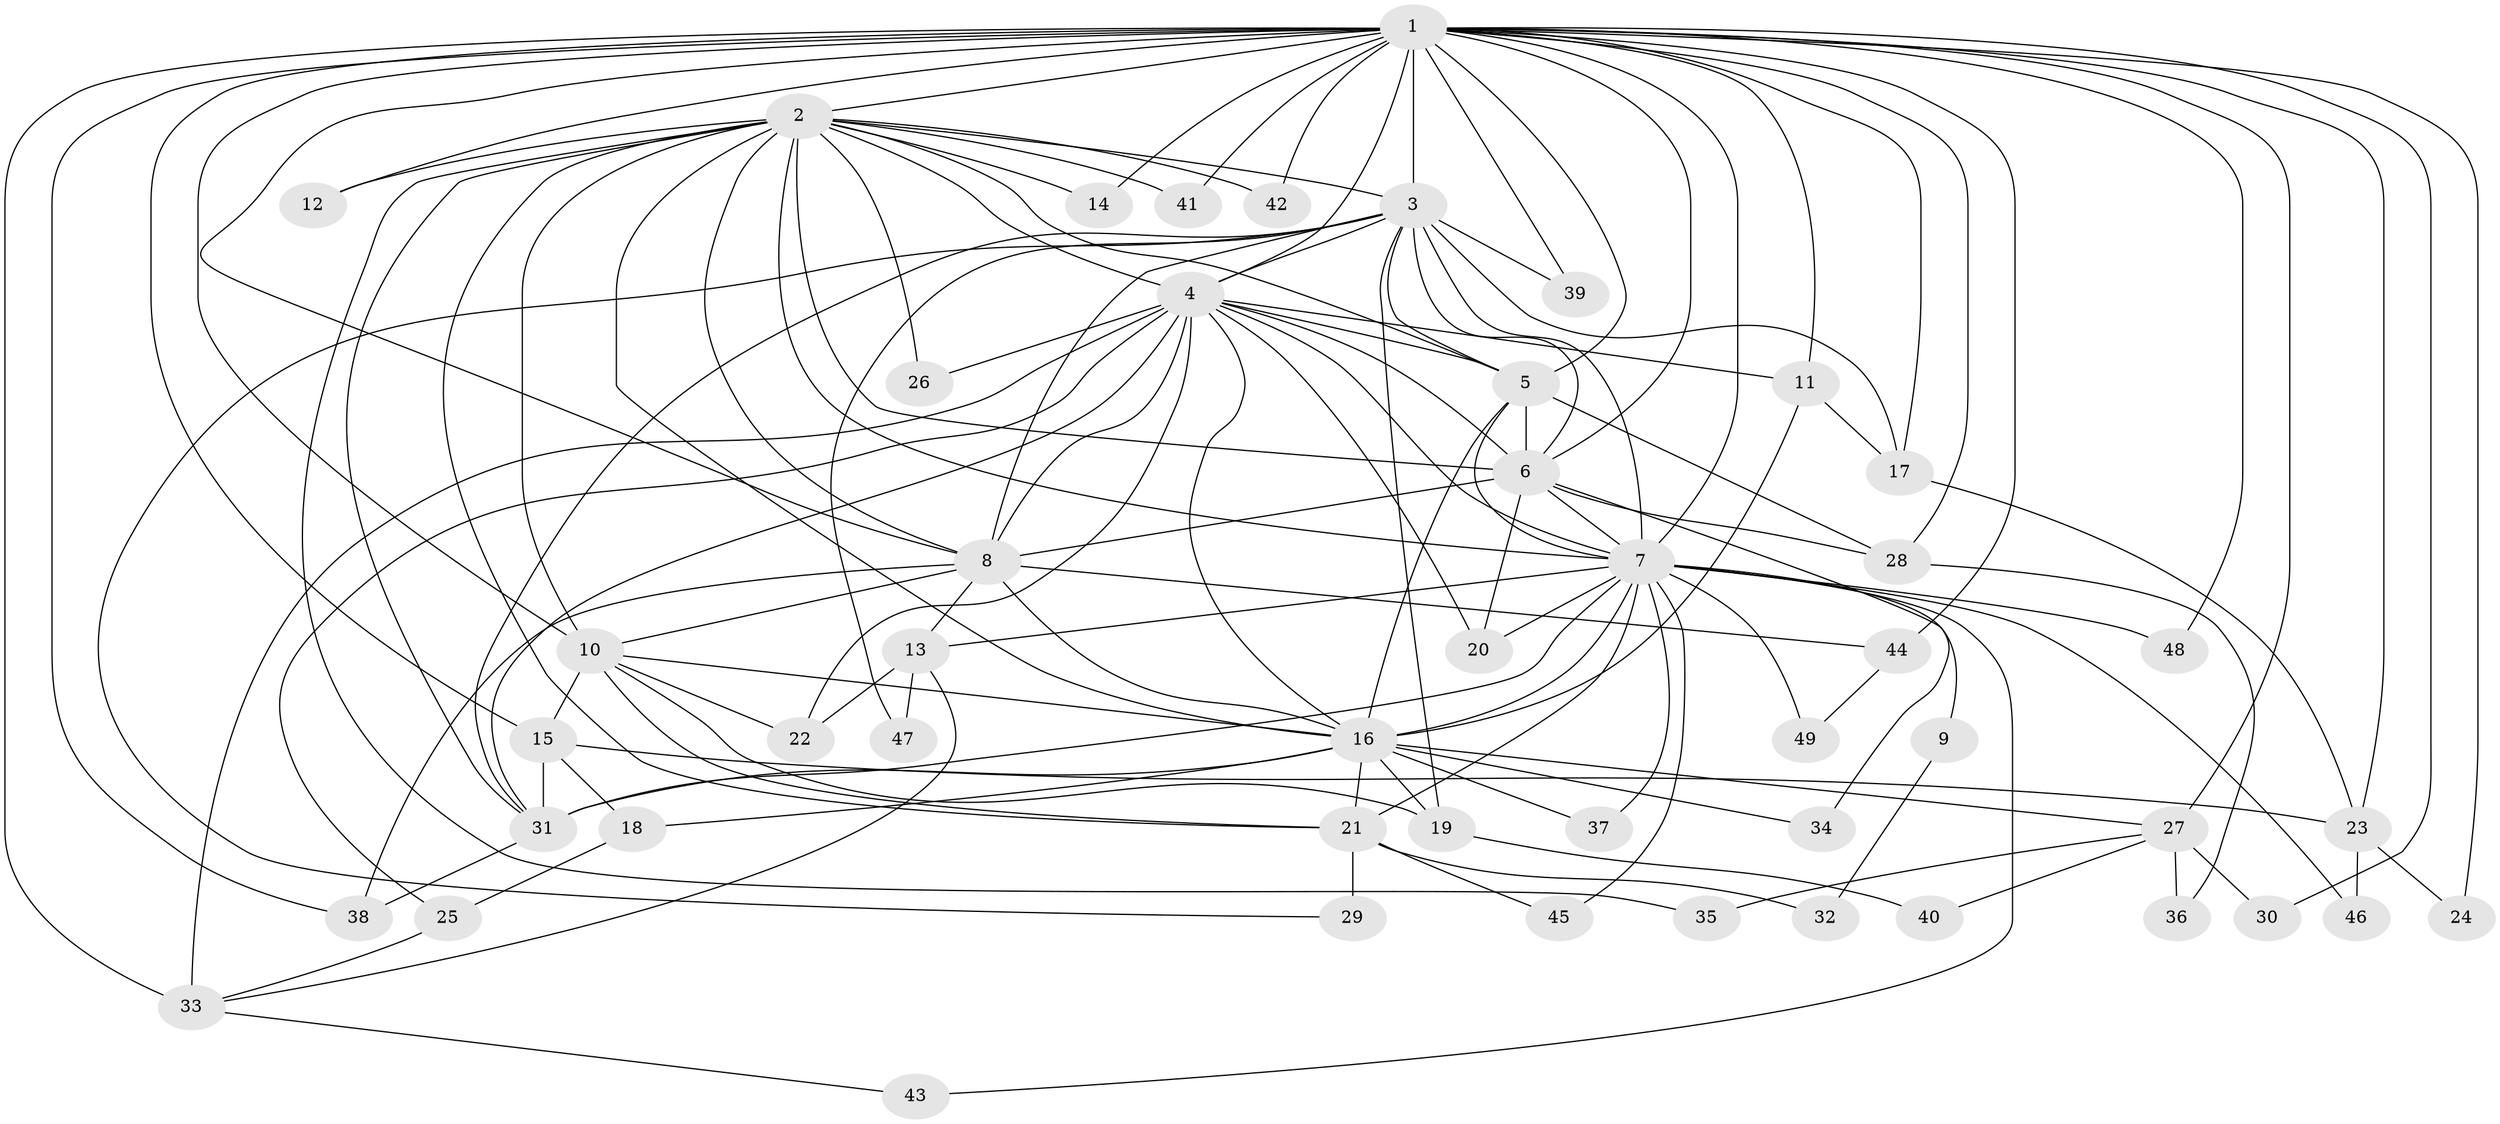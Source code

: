 // original degree distribution, {18: 0.020618556701030927, 16: 0.010309278350515464, 22: 0.010309278350515464, 23: 0.020618556701030927, 14: 0.010309278350515464, 24: 0.010309278350515464, 25: 0.010309278350515464, 19: 0.010309278350515464, 4: 0.09278350515463918, 3: 0.15463917525773196, 2: 0.5670103092783505, 5: 0.05154639175257732, 6: 0.010309278350515464, 7: 0.020618556701030927}
// Generated by graph-tools (version 1.1) at 2025/34/03/09/25 02:34:58]
// undirected, 49 vertices, 128 edges
graph export_dot {
graph [start="1"]
  node [color=gray90,style=filled];
  1;
  2;
  3;
  4;
  5;
  6;
  7;
  8;
  9;
  10;
  11;
  12;
  13;
  14;
  15;
  16;
  17;
  18;
  19;
  20;
  21;
  22;
  23;
  24;
  25;
  26;
  27;
  28;
  29;
  30;
  31;
  32;
  33;
  34;
  35;
  36;
  37;
  38;
  39;
  40;
  41;
  42;
  43;
  44;
  45;
  46;
  47;
  48;
  49;
  1 -- 2 [weight=4.0];
  1 -- 3 [weight=4.0];
  1 -- 4 [weight=2.0];
  1 -- 5 [weight=3.0];
  1 -- 6 [weight=2.0];
  1 -- 7 [weight=2.0];
  1 -- 8 [weight=1.0];
  1 -- 10 [weight=1.0];
  1 -- 11 [weight=1.0];
  1 -- 12 [weight=1.0];
  1 -- 14 [weight=2.0];
  1 -- 15 [weight=1.0];
  1 -- 17 [weight=2.0];
  1 -- 23 [weight=1.0];
  1 -- 24 [weight=1.0];
  1 -- 27 [weight=2.0];
  1 -- 28 [weight=1.0];
  1 -- 30 [weight=1.0];
  1 -- 33 [weight=1.0];
  1 -- 38 [weight=1.0];
  1 -- 39 [weight=1.0];
  1 -- 41 [weight=1.0];
  1 -- 42 [weight=1.0];
  1 -- 44 [weight=1.0];
  1 -- 48 [weight=1.0];
  2 -- 3 [weight=4.0];
  2 -- 4 [weight=2.0];
  2 -- 5 [weight=3.0];
  2 -- 6 [weight=2.0];
  2 -- 7 [weight=2.0];
  2 -- 8 [weight=2.0];
  2 -- 10 [weight=10.0];
  2 -- 12 [weight=1.0];
  2 -- 14 [weight=1.0];
  2 -- 16 [weight=1.0];
  2 -- 21 [weight=1.0];
  2 -- 26 [weight=1.0];
  2 -- 31 [weight=1.0];
  2 -- 35 [weight=1.0];
  2 -- 41 [weight=1.0];
  2 -- 42 [weight=1.0];
  3 -- 4 [weight=3.0];
  3 -- 5 [weight=2.0];
  3 -- 6 [weight=2.0];
  3 -- 7 [weight=3.0];
  3 -- 8 [weight=7.0];
  3 -- 17 [weight=1.0];
  3 -- 19 [weight=1.0];
  3 -- 29 [weight=1.0];
  3 -- 31 [weight=1.0];
  3 -- 39 [weight=1.0];
  3 -- 47 [weight=1.0];
  4 -- 5 [weight=1.0];
  4 -- 6 [weight=2.0];
  4 -- 7 [weight=1.0];
  4 -- 8 [weight=2.0];
  4 -- 11 [weight=1.0];
  4 -- 16 [weight=1.0];
  4 -- 20 [weight=1.0];
  4 -- 22 [weight=1.0];
  4 -- 25 [weight=1.0];
  4 -- 26 [weight=1.0];
  4 -- 31 [weight=1.0];
  4 -- 33 [weight=2.0];
  5 -- 6 [weight=1.0];
  5 -- 7 [weight=1.0];
  5 -- 16 [weight=11.0];
  5 -- 28 [weight=2.0];
  6 -- 7 [weight=1.0];
  6 -- 8 [weight=1.0];
  6 -- 20 [weight=1.0];
  6 -- 28 [weight=1.0];
  6 -- 34 [weight=1.0];
  7 -- 9 [weight=1.0];
  7 -- 13 [weight=1.0];
  7 -- 16 [weight=1.0];
  7 -- 20 [weight=1.0];
  7 -- 21 [weight=1.0];
  7 -- 31 [weight=1.0];
  7 -- 37 [weight=1.0];
  7 -- 43 [weight=1.0];
  7 -- 45 [weight=1.0];
  7 -- 46 [weight=1.0];
  7 -- 48 [weight=1.0];
  7 -- 49 [weight=1.0];
  8 -- 10 [weight=2.0];
  8 -- 13 [weight=2.0];
  8 -- 16 [weight=1.0];
  8 -- 38 [weight=1.0];
  8 -- 44 [weight=1.0];
  9 -- 32 [weight=1.0];
  10 -- 15 [weight=1.0];
  10 -- 16 [weight=1.0];
  10 -- 19 [weight=1.0];
  10 -- 21 [weight=1.0];
  10 -- 22 [weight=1.0];
  11 -- 16 [weight=2.0];
  11 -- 17 [weight=1.0];
  13 -- 22 [weight=1.0];
  13 -- 33 [weight=1.0];
  13 -- 47 [weight=1.0];
  15 -- 18 [weight=1.0];
  15 -- 23 [weight=1.0];
  15 -- 31 [weight=1.0];
  16 -- 18 [weight=1.0];
  16 -- 19 [weight=1.0];
  16 -- 21 [weight=1.0];
  16 -- 27 [weight=1.0];
  16 -- 31 [weight=1.0];
  16 -- 34 [weight=1.0];
  16 -- 37 [weight=1.0];
  17 -- 23 [weight=1.0];
  18 -- 25 [weight=1.0];
  19 -- 40 [weight=1.0];
  21 -- 29 [weight=1.0];
  21 -- 32 [weight=1.0];
  21 -- 45 [weight=1.0];
  23 -- 24 [weight=1.0];
  23 -- 46 [weight=1.0];
  25 -- 33 [weight=1.0];
  27 -- 30 [weight=1.0];
  27 -- 35 [weight=1.0];
  27 -- 36 [weight=1.0];
  27 -- 40 [weight=1.0];
  28 -- 36 [weight=1.0];
  31 -- 38 [weight=1.0];
  33 -- 43 [weight=1.0];
  44 -- 49 [weight=1.0];
}
